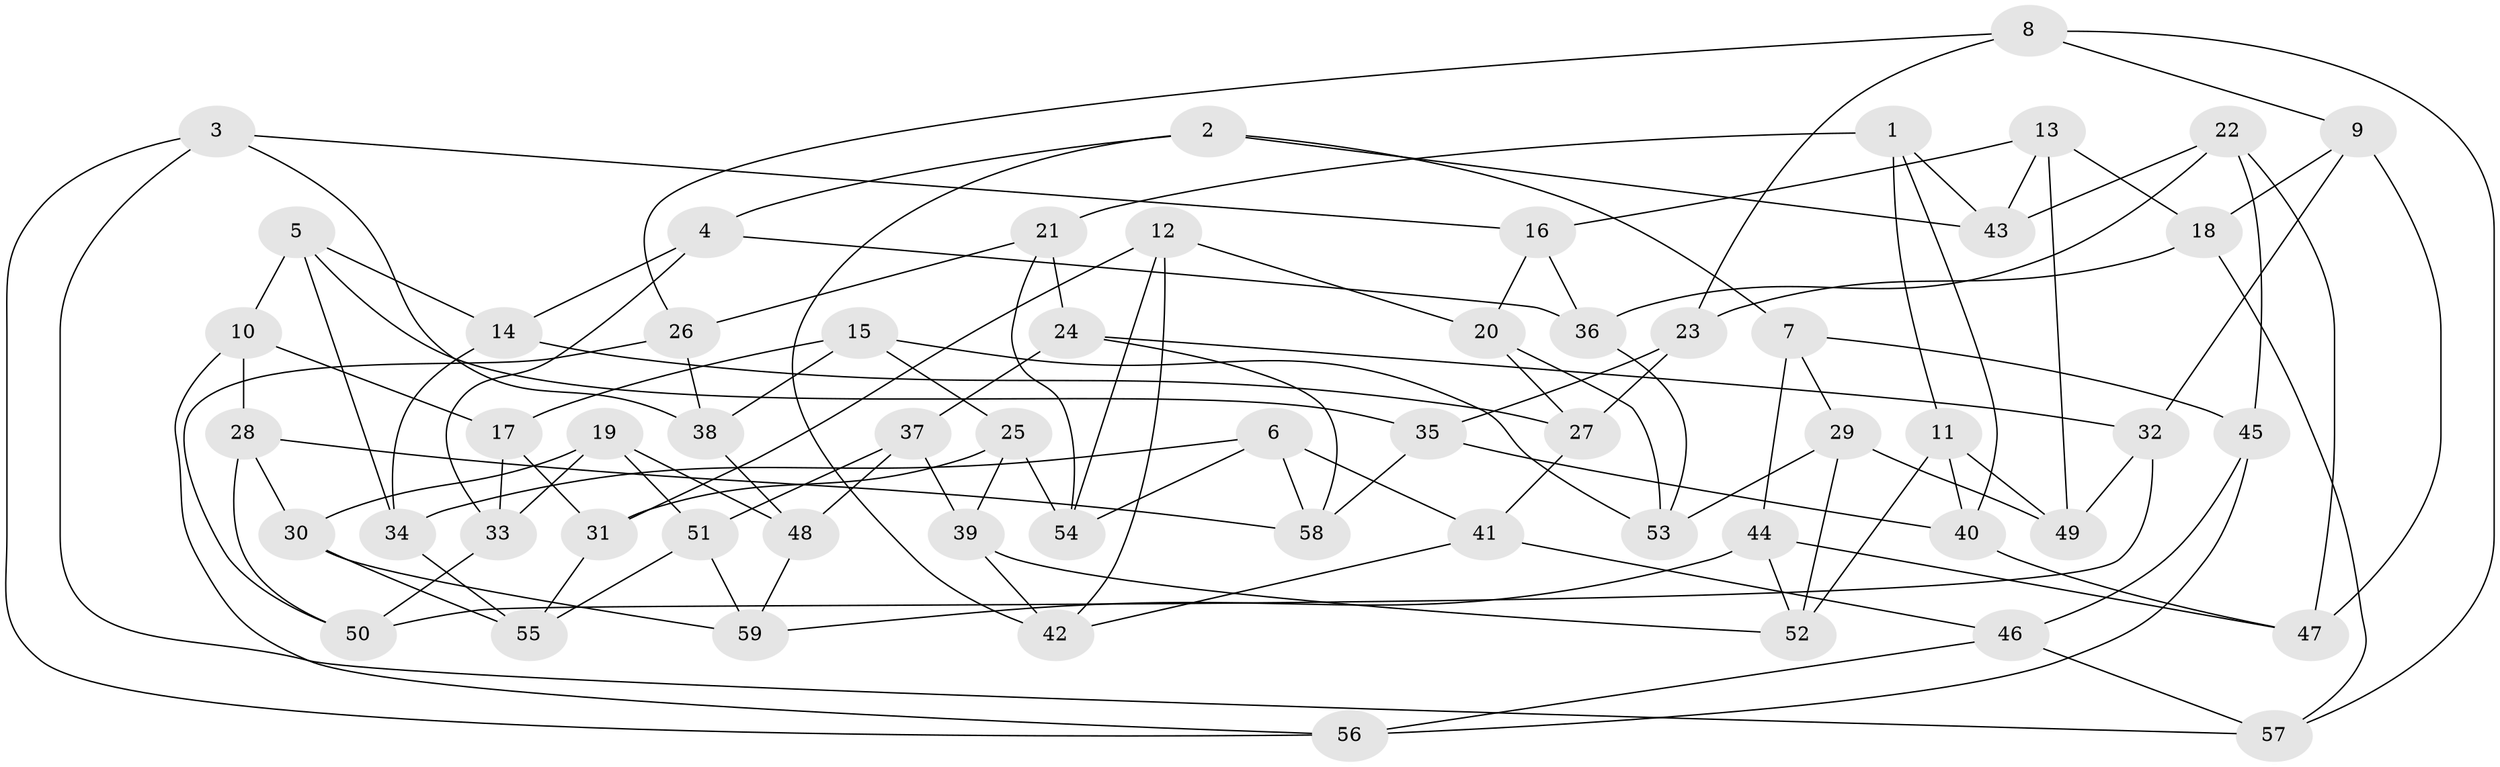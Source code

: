 // Generated by graph-tools (version 1.1) at 2025/16/03/09/25 04:16:18]
// undirected, 59 vertices, 118 edges
graph export_dot {
graph [start="1"]
  node [color=gray90,style=filled];
  1;
  2;
  3;
  4;
  5;
  6;
  7;
  8;
  9;
  10;
  11;
  12;
  13;
  14;
  15;
  16;
  17;
  18;
  19;
  20;
  21;
  22;
  23;
  24;
  25;
  26;
  27;
  28;
  29;
  30;
  31;
  32;
  33;
  34;
  35;
  36;
  37;
  38;
  39;
  40;
  41;
  42;
  43;
  44;
  45;
  46;
  47;
  48;
  49;
  50;
  51;
  52;
  53;
  54;
  55;
  56;
  57;
  58;
  59;
  1 -- 21;
  1 -- 40;
  1 -- 43;
  1 -- 11;
  2 -- 4;
  2 -- 43;
  2 -- 42;
  2 -- 7;
  3 -- 57;
  3 -- 56;
  3 -- 16;
  3 -- 38;
  4 -- 36;
  4 -- 14;
  4 -- 33;
  5 -- 10;
  5 -- 35;
  5 -- 14;
  5 -- 34;
  6 -- 54;
  6 -- 58;
  6 -- 41;
  6 -- 34;
  7 -- 45;
  7 -- 44;
  7 -- 29;
  8 -- 26;
  8 -- 9;
  8 -- 23;
  8 -- 57;
  9 -- 32;
  9 -- 18;
  9 -- 47;
  10 -- 56;
  10 -- 17;
  10 -- 28;
  11 -- 40;
  11 -- 52;
  11 -- 49;
  12 -- 54;
  12 -- 42;
  12 -- 20;
  12 -- 31;
  13 -- 18;
  13 -- 16;
  13 -- 49;
  13 -- 43;
  14 -- 34;
  14 -- 27;
  15 -- 25;
  15 -- 17;
  15 -- 53;
  15 -- 38;
  16 -- 36;
  16 -- 20;
  17 -- 31;
  17 -- 33;
  18 -- 23;
  18 -- 57;
  19 -- 48;
  19 -- 51;
  19 -- 33;
  19 -- 30;
  20 -- 53;
  20 -- 27;
  21 -- 54;
  21 -- 24;
  21 -- 26;
  22 -- 47;
  22 -- 45;
  22 -- 36;
  22 -- 43;
  23 -- 35;
  23 -- 27;
  24 -- 58;
  24 -- 37;
  24 -- 32;
  25 -- 54;
  25 -- 39;
  25 -- 31;
  26 -- 38;
  26 -- 50;
  27 -- 41;
  28 -- 58;
  28 -- 30;
  28 -- 50;
  29 -- 53;
  29 -- 52;
  29 -- 49;
  30 -- 59;
  30 -- 55;
  31 -- 55;
  32 -- 49;
  32 -- 50;
  33 -- 50;
  34 -- 55;
  35 -- 58;
  35 -- 40;
  36 -- 53;
  37 -- 39;
  37 -- 51;
  37 -- 48;
  38 -- 48;
  39 -- 42;
  39 -- 52;
  40 -- 47;
  41 -- 42;
  41 -- 46;
  44 -- 52;
  44 -- 59;
  44 -- 47;
  45 -- 56;
  45 -- 46;
  46 -- 56;
  46 -- 57;
  48 -- 59;
  51 -- 55;
  51 -- 59;
}
